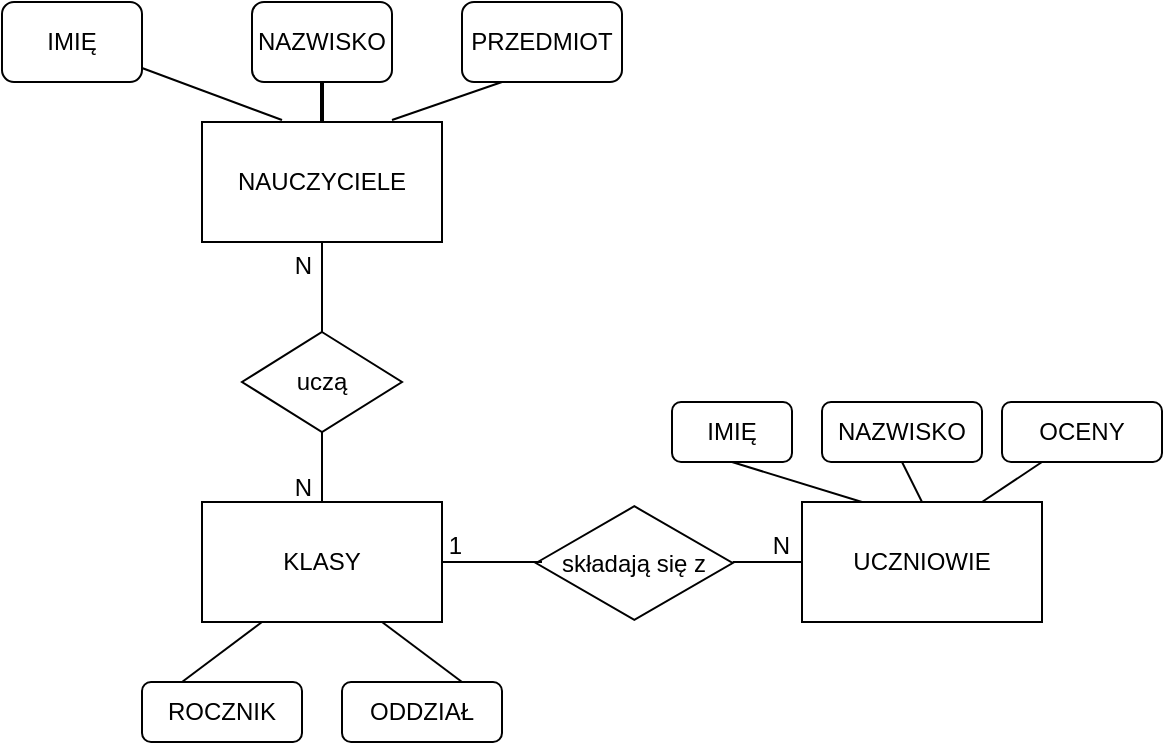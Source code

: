 <mxfile version="14.4.9" type="github">
  <diagram id="R2lEEEUBdFMjLlhIrx00" name="Page-1">
    <mxGraphModel dx="1038" dy="547" grid="1" gridSize="10" guides="1" tooltips="1" connect="1" arrows="1" fold="1" page="1" pageScale="1" pageWidth="850" pageHeight="1100" math="0" shadow="0" extFonts="Permanent Marker^https://fonts.googleapis.com/css?family=Permanent+Marker">
      <root>
        <mxCell id="0" />
        <mxCell id="1" parent="0" />
        <mxCell id="duG1KUQLpDS7PBp-qmxF-61" value="UCZNIOWIE" style="rounded=0;whiteSpace=wrap;html=1;" vertex="1" parent="1">
          <mxGeometry x="460" y="280" width="120" height="60" as="geometry" />
        </mxCell>
        <mxCell id="duG1KUQLpDS7PBp-qmxF-64" value="KLASY" style="rounded=0;whiteSpace=wrap;html=1;" vertex="1" parent="1">
          <mxGeometry x="160" y="280" width="120" height="60" as="geometry" />
        </mxCell>
        <mxCell id="duG1KUQLpDS7PBp-qmxF-66" value="składają się z" style="html=1;whiteSpace=wrap;aspect=fixed;shape=isoRectangle;" vertex="1" parent="1">
          <mxGeometry x="327" y="281" width="98.33" height="59" as="geometry" />
        </mxCell>
        <mxCell id="duG1KUQLpDS7PBp-qmxF-67" value="NAUCZYCIELE" style="rounded=0;whiteSpace=wrap;html=1;" vertex="1" parent="1">
          <mxGeometry x="160" y="90" width="120" height="60" as="geometry" />
        </mxCell>
        <mxCell id="duG1KUQLpDS7PBp-qmxF-68" value="PRZEDMIOT" style="rounded=1;whiteSpace=wrap;html=1;" vertex="1" parent="1">
          <mxGeometry x="290" y="30" width="80" height="40" as="geometry" />
        </mxCell>
        <mxCell id="duG1KUQLpDS7PBp-qmxF-69" value="IMIĘ" style="rounded=1;whiteSpace=wrap;html=1;" vertex="1" parent="1">
          <mxGeometry x="60" y="30" width="70" height="40" as="geometry" />
        </mxCell>
        <mxCell id="duG1KUQLpDS7PBp-qmxF-70" value="NAZWISKO" style="rounded=1;whiteSpace=wrap;html=1;" vertex="1" parent="1">
          <mxGeometry x="185" y="30" width="70" height="40" as="geometry" />
        </mxCell>
        <mxCell id="duG1KUQLpDS7PBp-qmxF-71" value="" style="line;strokeWidth=2;direction=south;html=1;" vertex="1" parent="1">
          <mxGeometry x="215" y="70" width="10" height="20" as="geometry" />
        </mxCell>
        <mxCell id="duG1KUQLpDS7PBp-qmxF-74" value="" style="endArrow=none;html=1;rounded=0;entryX=0.25;entryY=1;entryDx=0;entryDy=0;" edge="1" parent="1" target="duG1KUQLpDS7PBp-qmxF-68">
          <mxGeometry relative="1" as="geometry">
            <mxPoint x="255" y="89" as="sourcePoint" />
            <mxPoint x="415" y="89" as="targetPoint" />
          </mxGeometry>
        </mxCell>
        <mxCell id="duG1KUQLpDS7PBp-qmxF-75" value="" style="endArrow=none;html=1;rounded=0;" edge="1" parent="1" source="duG1KUQLpDS7PBp-qmxF-69">
          <mxGeometry relative="1" as="geometry">
            <mxPoint x="100" y="89" as="sourcePoint" />
            <mxPoint x="200" y="89" as="targetPoint" />
          </mxGeometry>
        </mxCell>
        <mxCell id="duG1KUQLpDS7PBp-qmxF-76" value="uczą" style="rhombus;whiteSpace=wrap;html=1;" vertex="1" parent="1">
          <mxGeometry x="180" y="195" width="80" height="50" as="geometry" />
        </mxCell>
        <mxCell id="duG1KUQLpDS7PBp-qmxF-77" value="ROCZNIK" style="rounded=1;whiteSpace=wrap;html=1;" vertex="1" parent="1">
          <mxGeometry x="130" y="370" width="80" height="30" as="geometry" />
        </mxCell>
        <mxCell id="duG1KUQLpDS7PBp-qmxF-78" value="ODDZIAŁ" style="rounded=1;whiteSpace=wrap;html=1;" vertex="1" parent="1">
          <mxGeometry x="230" y="370" width="80" height="30" as="geometry" />
        </mxCell>
        <mxCell id="duG1KUQLpDS7PBp-qmxF-79" value="" style="endArrow=none;html=1;rounded=0;exitX=0.25;exitY=0;exitDx=0;exitDy=0;entryX=0.25;entryY=1;entryDx=0;entryDy=0;" edge="1" parent="1" source="duG1KUQLpDS7PBp-qmxF-77" target="duG1KUQLpDS7PBp-qmxF-64">
          <mxGeometry relative="1" as="geometry">
            <mxPoint x="140" y="299" as="sourcePoint" />
            <mxPoint x="225" y="299" as="targetPoint" />
          </mxGeometry>
        </mxCell>
        <mxCell id="duG1KUQLpDS7PBp-qmxF-81" value="" style="endArrow=none;html=1;rounded=0;entryX=0.75;entryY=0;entryDx=0;entryDy=0;exitX=0.75;exitY=1;exitDx=0;exitDy=0;" edge="1" parent="1" source="duG1KUQLpDS7PBp-qmxF-64" target="duG1KUQLpDS7PBp-qmxF-78">
          <mxGeometry relative="1" as="geometry">
            <mxPoint x="240" y="300" as="sourcePoint" />
            <mxPoint x="310" y="300" as="targetPoint" />
          </mxGeometry>
        </mxCell>
        <mxCell id="duG1KUQLpDS7PBp-qmxF-82" value="IMIĘ" style="rounded=1;whiteSpace=wrap;html=1;" vertex="1" parent="1">
          <mxGeometry x="395" y="230" width="60" height="30" as="geometry" />
        </mxCell>
        <mxCell id="duG1KUQLpDS7PBp-qmxF-83" value="NAZWISKO" style="rounded=1;whiteSpace=wrap;html=1;" vertex="1" parent="1">
          <mxGeometry x="470" y="230" width="80" height="30" as="geometry" />
        </mxCell>
        <mxCell id="duG1KUQLpDS7PBp-qmxF-84" value="OCENY" style="rounded=1;whiteSpace=wrap;html=1;" vertex="1" parent="1">
          <mxGeometry x="560" y="230" width="80" height="30" as="geometry" />
        </mxCell>
        <mxCell id="duG1KUQLpDS7PBp-qmxF-99" value="" style="endArrow=none;html=1;rounded=0;exitX=0.5;exitY=1;exitDx=0;exitDy=0;entryX=0.25;entryY=0;entryDx=0;entryDy=0;" edge="1" parent="1" source="duG1KUQLpDS7PBp-qmxF-82" target="duG1KUQLpDS7PBp-qmxF-61">
          <mxGeometry relative="1" as="geometry">
            <mxPoint x="340" y="250" as="sourcePoint" />
            <mxPoint x="500" y="250" as="targetPoint" />
          </mxGeometry>
        </mxCell>
        <mxCell id="duG1KUQLpDS7PBp-qmxF-100" value="" style="endArrow=none;html=1;rounded=0;entryX=0.5;entryY=1;entryDx=0;entryDy=0;exitX=0.5;exitY=0;exitDx=0;exitDy=0;" edge="1" parent="1" source="duG1KUQLpDS7PBp-qmxF-61" target="duG1KUQLpDS7PBp-qmxF-83">
          <mxGeometry relative="1" as="geometry">
            <mxPoint x="340" y="250" as="sourcePoint" />
            <mxPoint x="500" y="250" as="targetPoint" />
          </mxGeometry>
        </mxCell>
        <mxCell id="duG1KUQLpDS7PBp-qmxF-101" value="" style="endArrow=none;html=1;rounded=0;entryX=0.75;entryY=0;entryDx=0;entryDy=0;exitX=0.25;exitY=1;exitDx=0;exitDy=0;" edge="1" parent="1" source="duG1KUQLpDS7PBp-qmxF-84" target="duG1KUQLpDS7PBp-qmxF-61">
          <mxGeometry relative="1" as="geometry">
            <mxPoint x="340" y="250" as="sourcePoint" />
            <mxPoint x="500" y="250" as="targetPoint" />
          </mxGeometry>
        </mxCell>
        <mxCell id="duG1KUQLpDS7PBp-qmxF-102" value="" style="endArrow=none;html=1;rounded=0;" edge="1" parent="1" target="duG1KUQLpDS7PBp-qmxF-67">
          <mxGeometry relative="1" as="geometry">
            <mxPoint x="220" y="195" as="sourcePoint" />
            <mxPoint x="380" y="195" as="targetPoint" />
          </mxGeometry>
        </mxCell>
        <mxCell id="duG1KUQLpDS7PBp-qmxF-103" value="N" style="resizable=0;html=1;align=right;verticalAlign=bottom;" connectable="0" vertex="1" parent="duG1KUQLpDS7PBp-qmxF-102">
          <mxGeometry x="1" relative="1" as="geometry">
            <mxPoint x="-5" y="20" as="offset" />
          </mxGeometry>
        </mxCell>
        <mxCell id="duG1KUQLpDS7PBp-qmxF-104" value="" style="endArrow=none;html=1;rounded=0;entryX=0.5;entryY=0;entryDx=0;entryDy=0;" edge="1" parent="1" target="duG1KUQLpDS7PBp-qmxF-64">
          <mxGeometry relative="1" as="geometry">
            <mxPoint x="220" y="245" as="sourcePoint" />
            <mxPoint x="380" y="245" as="targetPoint" />
          </mxGeometry>
        </mxCell>
        <mxCell id="duG1KUQLpDS7PBp-qmxF-105" value="N" style="resizable=0;html=1;align=right;verticalAlign=bottom;" connectable="0" vertex="1" parent="duG1KUQLpDS7PBp-qmxF-104">
          <mxGeometry x="1" relative="1" as="geometry">
            <mxPoint x="-5" y="1" as="offset" />
          </mxGeometry>
        </mxCell>
        <mxCell id="duG1KUQLpDS7PBp-qmxF-106" value="" style="endArrow=none;html=1;rounded=0;" edge="1" parent="1">
          <mxGeometry relative="1" as="geometry">
            <mxPoint x="280" y="310" as="sourcePoint" />
            <mxPoint x="330" y="310" as="targetPoint" />
          </mxGeometry>
        </mxCell>
        <mxCell id="duG1KUQLpDS7PBp-qmxF-107" value="1" style="resizable=0;html=1;align=right;verticalAlign=bottom;" connectable="0" vertex="1" parent="duG1KUQLpDS7PBp-qmxF-106">
          <mxGeometry x="1" relative="1" as="geometry">
            <mxPoint x="-40" y="0.5" as="offset" />
          </mxGeometry>
        </mxCell>
        <mxCell id="duG1KUQLpDS7PBp-qmxF-108" value="" style="endArrow=none;html=1;rounded=0;" edge="1" parent="1">
          <mxGeometry relative="1" as="geometry">
            <mxPoint x="425.33" y="310" as="sourcePoint" />
            <mxPoint x="460" y="310" as="targetPoint" />
          </mxGeometry>
        </mxCell>
        <mxCell id="duG1KUQLpDS7PBp-qmxF-109" value="N" style="resizable=0;html=1;align=right;verticalAlign=bottom;" connectable="0" vertex="1" parent="duG1KUQLpDS7PBp-qmxF-108">
          <mxGeometry x="1" relative="1" as="geometry">
            <mxPoint x="-5.33" y="0.5" as="offset" />
          </mxGeometry>
        </mxCell>
      </root>
    </mxGraphModel>
  </diagram>
</mxfile>

